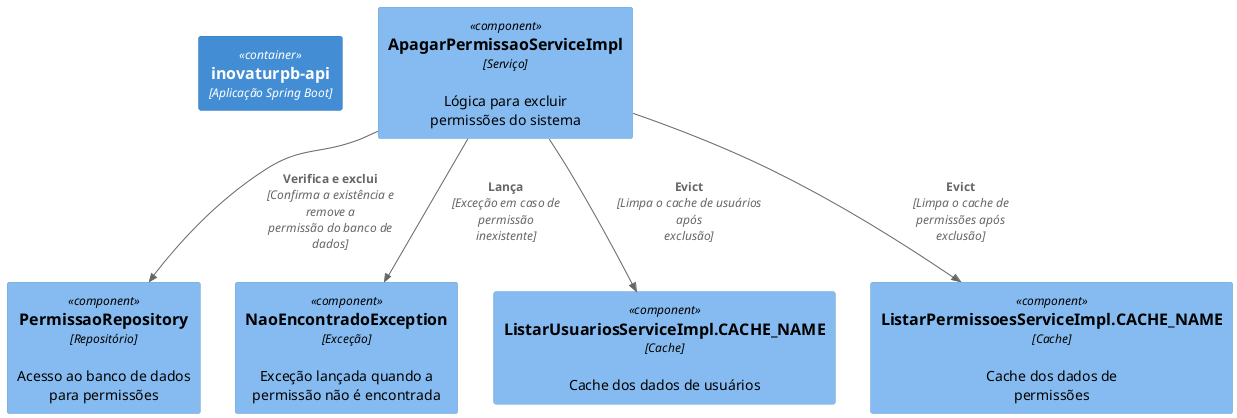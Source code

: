 @startuml
!define C4_COMPONENT
!include <C4/C4_Component.puml>

Container(app, "inovaturpb-api", "Aplicação Spring Boot")

' Serviço Principal
Component(service, "ApagarPermissaoServiceImpl", "Serviço", "Lógica para excluir permissões do sistema")

' Repositório
Component(repo, "PermissaoRepository", "Repositório", "Acesso ao banco de dados para permissões")

' Exceção
Component(exception, "NaoEncontradoException", "Exceção", "Exceção lançada quando a permissão não é encontrada")

' Cache
Component(cacheUsuarios, "ListarUsuariosServiceImpl.CACHE_NAME", "Cache", "Cache dos dados de usuários")
Component(cachePermissoes, "ListarPermissoesServiceImpl.CACHE_NAME", "Cache", "Cache dos dados de permissões")

' Relacionamentos
Rel(service, repo, "Verifica e exclui", "Confirma a existência e remove a permissão do banco de dados")
Rel(service, exception, "Lança", "Exceção em caso de permissão inexistente")
Rel(service, cacheUsuarios, "Evict", "Limpa o cache de usuários após exclusão")
Rel(service, cachePermissoes, "Evict", "Limpa o cache de permissões após exclusão")

@enduml
